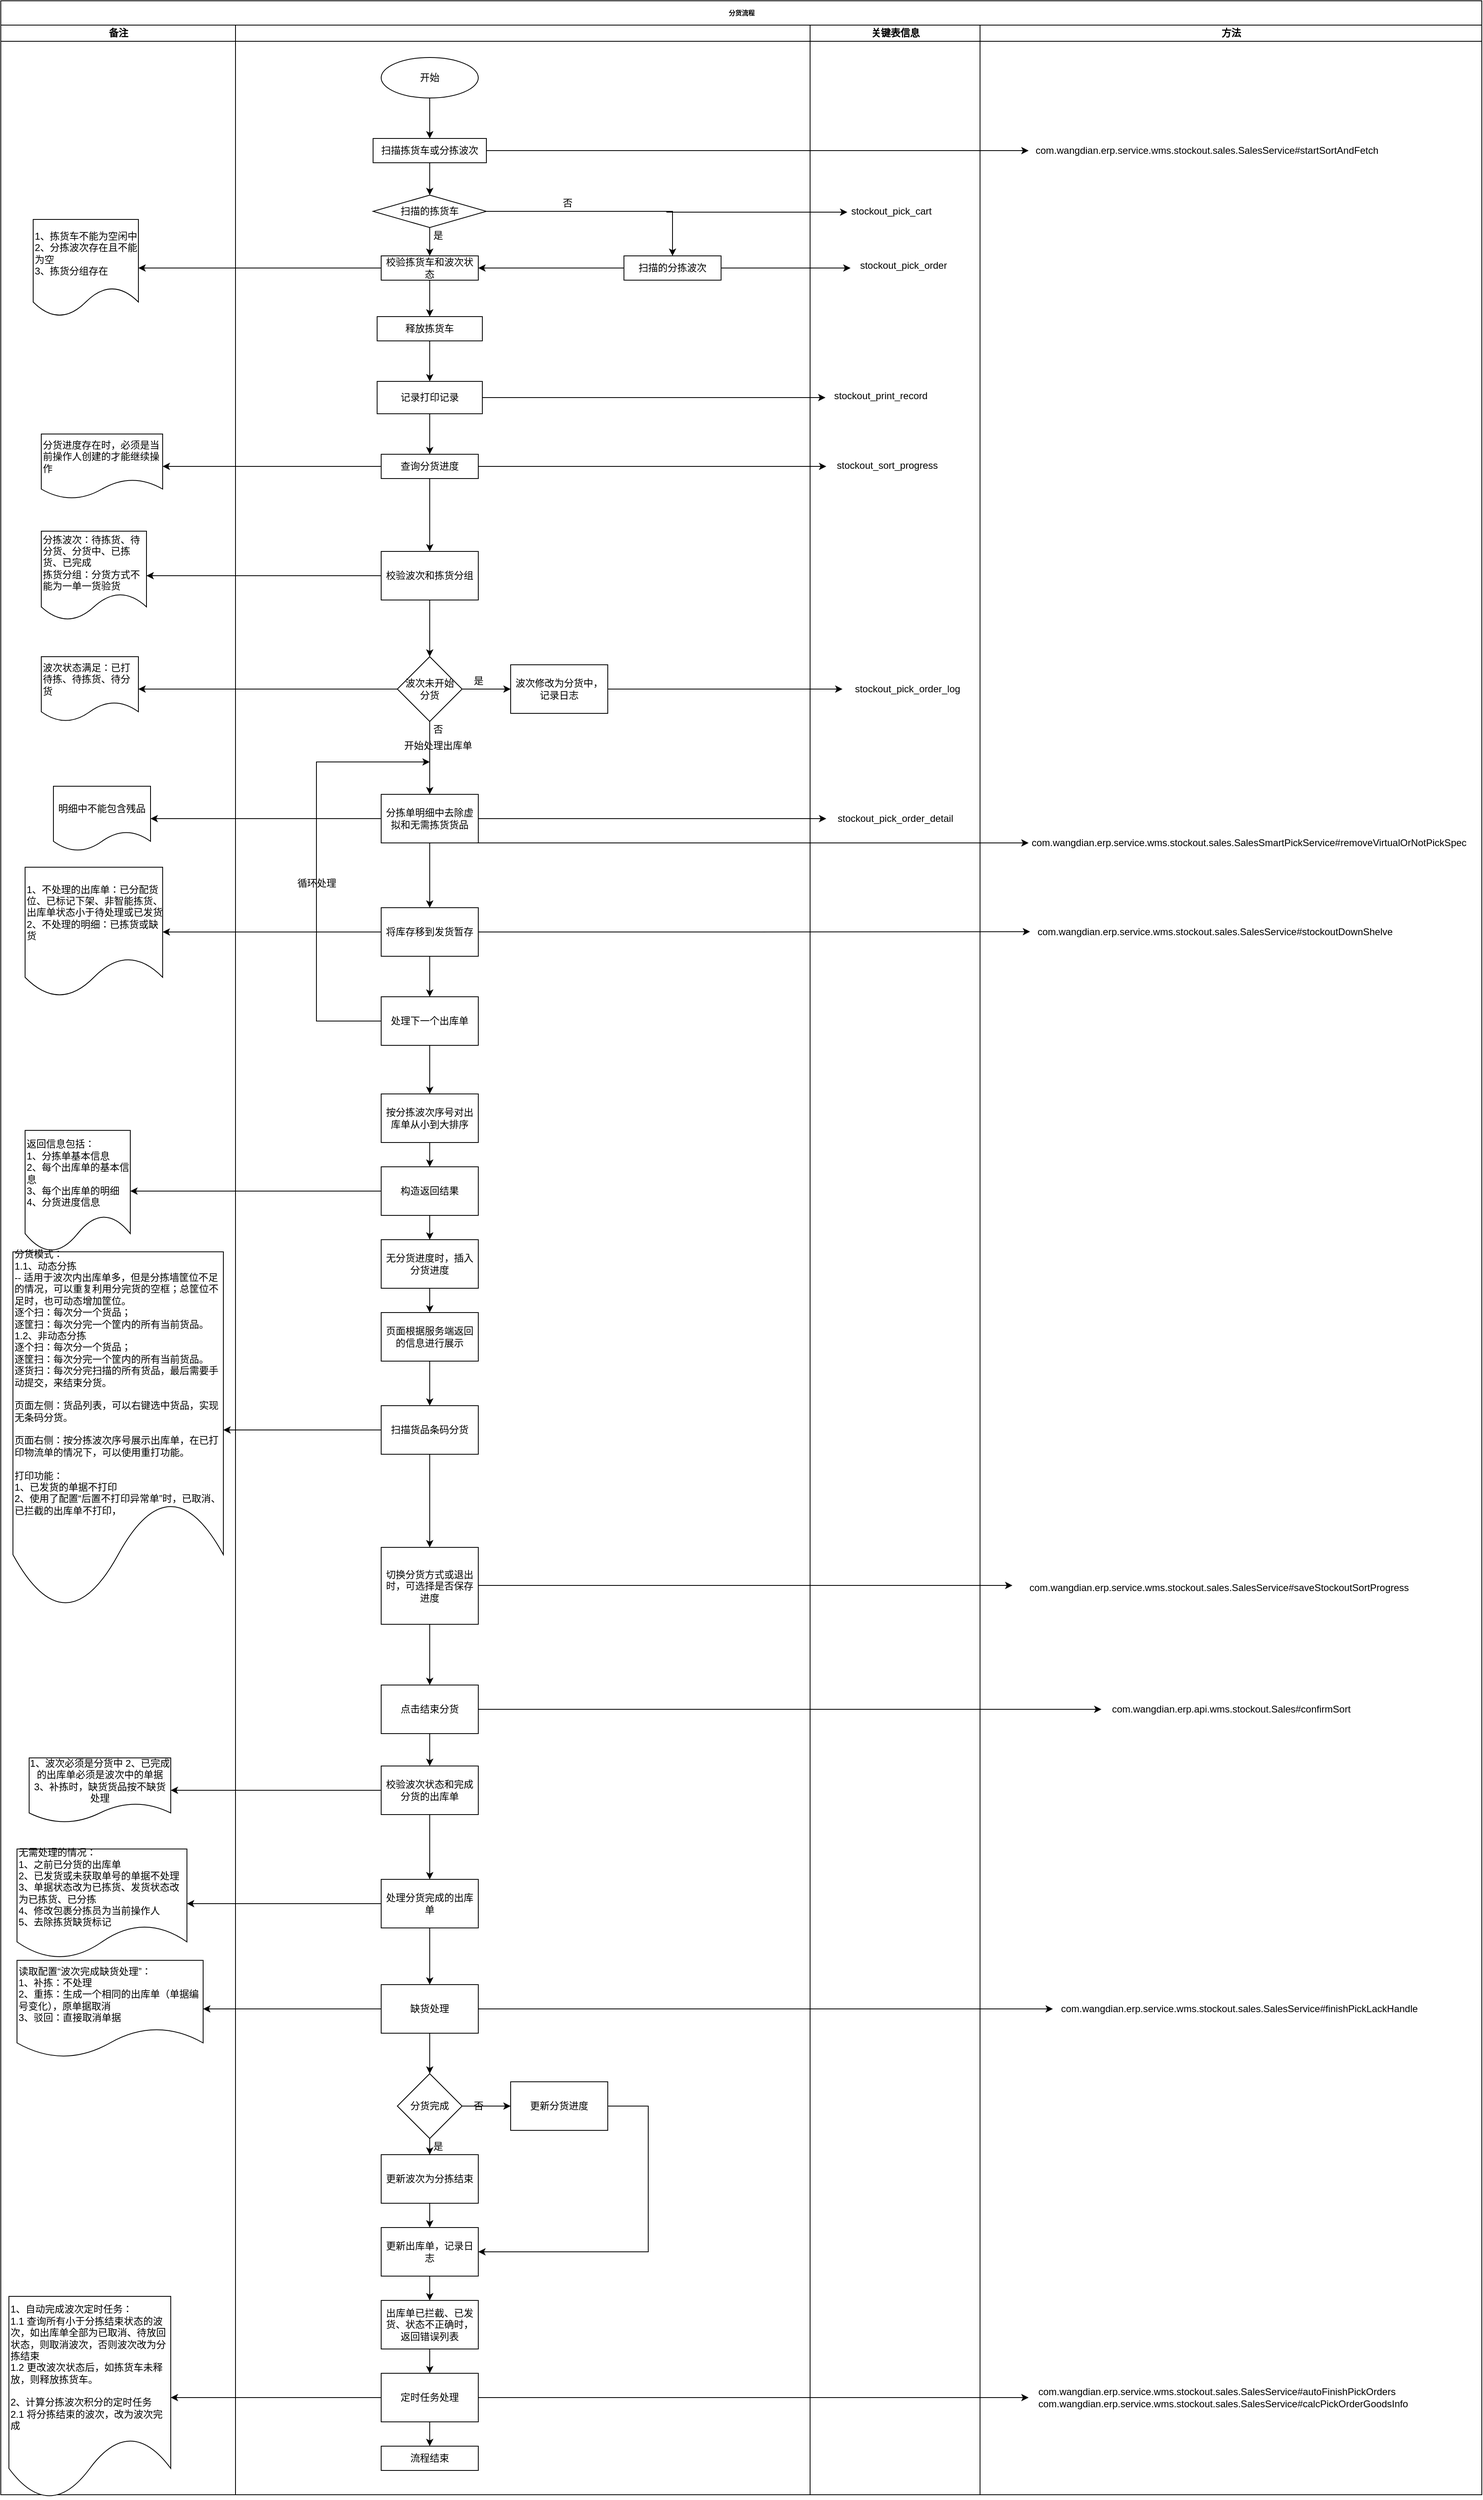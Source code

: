 <mxfile>
    <diagram name="Page-1" id="74e2e168-ea6b-b213-b513-2b3c1d86103e">
        <mxGraphModel dx="1963" dy="1129" grid="1" gridSize="10" guides="1" tooltips="1" connect="1" arrows="1" fold="1" page="1" pageScale="1" pageWidth="1100" pageHeight="850" background="#ffffff" math="0" shadow="0">
            <root>
                <mxCell id="0"/>
                <mxCell id="1" parent="0"/>
                <mxCell id="77e6c97f196da883-1" value="分货流程" style="swimlane;html=1;childLayout=stackLayout;startSize=30;rounded=0;shadow=0;labelBackgroundColor=none;strokeWidth=1;fontFamily=Verdana;fontSize=8;align=center;" parent="1" vertex="1">
                    <mxGeometry x="120" y="80" width="1830" height="3080" as="geometry"/>
                </mxCell>
                <mxCell id="77e6c97f196da883-2" value="备注" style="swimlane;html=1;startSize=20;" parent="77e6c97f196da883-1" vertex="1">
                    <mxGeometry y="30" width="290" height="3050" as="geometry"/>
                </mxCell>
                <mxCell id="emcKNaIv2Y-orn14ee9K-15" value="分货进度存在时，必须是当前操作人创建的才能继续操作" style="shape=document;whiteSpace=wrap;html=1;boundedLbl=1;align=left;" parent="77e6c97f196da883-2" vertex="1">
                    <mxGeometry x="50" y="505" width="150" height="80" as="geometry"/>
                </mxCell>
                <mxCell id="7" value="1、拣货车不能为空闲中&lt;br&gt;2、分拣波次存在且不能为空&lt;br&gt;3、拣货分组存在" style="shape=document;whiteSpace=wrap;html=1;boundedLbl=1;rounded=0;align=left;" parent="77e6c97f196da883-2" vertex="1">
                    <mxGeometry x="40" y="240" width="130" height="120" as="geometry"/>
                </mxCell>
                <mxCell id="22" value="分拣波次：待拣货、待分货、分货中、已拣货、已完成&lt;br&gt;拣货分组：分货方式不能为一单一货验货" style="shape=document;whiteSpace=wrap;html=1;boundedLbl=1;align=left;" parent="77e6c97f196da883-2" vertex="1">
                    <mxGeometry x="50" y="625" width="130" height="110" as="geometry"/>
                </mxCell>
                <mxCell id="27" value="波次状态满足：已打待拣、待拣货、待分货" style="shape=document;whiteSpace=wrap;html=1;boundedLbl=1;align=left;" parent="77e6c97f196da883-2" vertex="1">
                    <mxGeometry x="50" y="780" width="120" height="80" as="geometry"/>
                </mxCell>
                <mxCell id="46" value="明细中不能包含残品" style="shape=document;whiteSpace=wrap;html=1;boundedLbl=1;" parent="77e6c97f196da883-2" vertex="1">
                    <mxGeometry x="65" y="940" width="120" height="80" as="geometry"/>
                </mxCell>
                <mxCell id="54" value="1、不处理的出库单：已分配货位、已标记下架、非智能拣货、出库单状态小于待处理或已发货&lt;br&gt;2、不处理的明细：已拣货或缺货" style="shape=document;whiteSpace=wrap;html=1;boundedLbl=1;align=left;" parent="77e6c97f196da883-2" vertex="1">
                    <mxGeometry x="30" y="1040" width="170" height="160" as="geometry"/>
                </mxCell>
                <mxCell id="67" value="返回信息包括：&lt;br&gt;1、分拣单基本信息&lt;br&gt;2、每个出库单的基本信息&lt;br&gt;3、每个出库单的明细&lt;br&gt;4、分货进度信息" style="shape=document;whiteSpace=wrap;html=1;boundedLbl=1;align=left;" parent="77e6c97f196da883-2" vertex="1">
                    <mxGeometry x="30" y="1365" width="130" height="150" as="geometry"/>
                </mxCell>
                <mxCell id="78" value="&lt;br&gt;分货模式：&lt;br&gt;1.1、动态分拣&lt;br&gt;-- 适用于波次内出库单多，但是分拣墙筐位不足的情况，可以重复利用分完货的空框；总筐位不足时，也可动态增加筐位。&lt;br&gt;逐个扫：每次分一个货品；&lt;br&gt;逐筐扫：每次分完一个筐内的所有当前货品。&lt;br&gt;1.2、非动态分拣&lt;br&gt;逐个扫：每次分一个货品；&lt;br&gt;逐筐扫：每次分完一个筐内的所有当前货品。&lt;br&gt;逐货扫：每次分完扫描的所有货品，最后需要手动提交，来结束分货。&lt;br&gt;&lt;br&gt;页面左侧：货品列表，可以右键选中货品，实现无条码分货。&lt;br&gt;&lt;br&gt;页面右侧：按分拣波次序号展示出库单，在已打印物流单的情况下，可以使用重打功能。&lt;br&gt;&lt;br&gt;打印功能：&lt;br&gt;1、已发货的单据不打印&lt;br&gt;2、使用了配置“后置不打印异常单”时，已取消、已拦截的出库单不打印，" style="shape=document;whiteSpace=wrap;html=1;boundedLbl=1;align=left;" vertex="1" parent="77e6c97f196da883-2">
                    <mxGeometry x="15" y="1515" width="260" height="440" as="geometry"/>
                </mxCell>
                <mxCell id="88" value="1、波次必须是分货中 2、已完成的出库单必须是波次中的单据&lt;br&gt;3、补拣时，缺货货品按不缺货处理" style="shape=document;whiteSpace=wrap;html=1;boundedLbl=1;" vertex="1" parent="77e6c97f196da883-2">
                    <mxGeometry x="35" y="2140" width="175" height="80" as="geometry"/>
                </mxCell>
                <mxCell id="95" value="无需处理的情况：&lt;br&gt;1、之前已分货的出库单&lt;br&gt;2、已发货或未获取单号的单据不处理&lt;br&gt;3、单据状态改为已拣货、发货状态改为已拣货、已分拣&lt;br&gt;4、修改包裹分拣员为当前操作人&lt;br&gt;5、去除拣货缺货标记" style="shape=document;whiteSpace=wrap;html=1;boundedLbl=1;align=left;" vertex="1" parent="77e6c97f196da883-2">
                    <mxGeometry x="20" y="2252.5" width="210" height="135" as="geometry"/>
                </mxCell>
                <mxCell id="101" value="读取配置“波次完成缺货处理”：&lt;br&gt;1、补拣：不处理&lt;br&gt;2、重拣：生成一个相同的出库单（单据编号变化），原单据取消&lt;br&gt;3、驳回：直接取消单据" style="shape=document;whiteSpace=wrap;html=1;boundedLbl=1;align=left;" vertex="1" parent="77e6c97f196da883-2">
                    <mxGeometry x="20" y="2390" width="230" height="120" as="geometry"/>
                </mxCell>
                <mxCell id="125" value="1、自动完成波次定时任务：&lt;br&gt;1.1 查询所有小于分拣结束状态的波次，如出库单全部为已取消、待放回状态，则取消波次，否则波次改为分拣结束&lt;br&gt;1.2 更改波次状态后，如拣货车未释放，则释放拣货车。&lt;br&gt;&lt;br&gt;2、计算分拣波次积分的定时任务&lt;br&gt;2.1 将分拣结束的波次，改为波次完成" style="shape=document;whiteSpace=wrap;html=1;boundedLbl=1;align=left;" vertex="1" parent="77e6c97f196da883-2">
                    <mxGeometry x="10" y="2805" width="200" height="250" as="geometry"/>
                </mxCell>
                <mxCell id="89" value="" style="edgeStyle=orthogonalEdgeStyle;rounded=0;orthogonalLoop=1;jettySize=auto;html=1;" edge="1" parent="77e6c97f196da883-1" source="84" target="88">
                    <mxGeometry relative="1" as="geometry"/>
                </mxCell>
                <mxCell id="102" value="" style="edgeStyle=orthogonalEdgeStyle;rounded=0;orthogonalLoop=1;jettySize=auto;html=1;" edge="1" parent="77e6c97f196da883-1" source="97" target="101">
                    <mxGeometry relative="1" as="geometry"/>
                </mxCell>
                <mxCell id="126" value="" style="edgeStyle=orthogonalEdgeStyle;rounded=0;orthogonalLoop=1;jettySize=auto;html=1;" edge="1" parent="77e6c97f196da883-1" source="119" target="125">
                    <mxGeometry relative="1" as="geometry"/>
                </mxCell>
                <mxCell id="77e6c97f196da883-3" value="&lt;br&gt;&lt;br&gt;" style="swimlane;html=1;startSize=20;" parent="77e6c97f196da883-1" vertex="1">
                    <mxGeometry x="290" y="30" width="710" height="3050" as="geometry">
                        <mxRectangle x="210" y="30" width="40" height="1180" as="alternateBounds"/>
                    </mxGeometry>
                </mxCell>
                <mxCell id="ZV8IMZRNXIEyXZBaKNND-9" style="edgeStyle=orthogonalEdgeStyle;rounded=0;orthogonalLoop=1;jettySize=auto;html=1;exitX=0.5;exitY=1;exitDx=0;exitDy=0;entryX=0.5;entryY=0;entryDx=0;entryDy=0;" parent="77e6c97f196da883-3" source="ZV8IMZRNXIEyXZBaKNND-4" target="ZV8IMZRNXIEyXZBaKNND-5" edge="1">
                    <mxGeometry relative="1" as="geometry"/>
                </mxCell>
                <mxCell id="ZV8IMZRNXIEyXZBaKNND-4" value="开始" style="ellipse;whiteSpace=wrap;html=1;" parent="77e6c97f196da883-3" vertex="1">
                    <mxGeometry x="180" y="40" width="120" height="50" as="geometry"/>
                </mxCell>
                <mxCell id="emcKNaIv2Y-orn14ee9K-20" style="edgeStyle=orthogonalEdgeStyle;rounded=0;orthogonalLoop=1;jettySize=auto;html=1;exitX=0.5;exitY=1;exitDx=0;exitDy=0;entryX=0.5;entryY=0;entryDx=0;entryDy=0;" parent="77e6c97f196da883-3" source="ZV8IMZRNXIEyXZBaKNND-5" target="emcKNaIv2Y-orn14ee9K-17" edge="1">
                    <mxGeometry relative="1" as="geometry"/>
                </mxCell>
                <mxCell id="ZV8IMZRNXIEyXZBaKNND-5" value="扫描拣货车或分拣波次" style="rounded=0;whiteSpace=wrap;html=1;" parent="77e6c97f196da883-3" vertex="1">
                    <mxGeometry x="170" y="140" width="140" height="30" as="geometry"/>
                </mxCell>
                <mxCell id="emcKNaIv2Y-orn14ee9K-3" style="edgeStyle=orthogonalEdgeStyle;rounded=0;orthogonalLoop=1;jettySize=auto;html=1;exitX=0.5;exitY=1;exitDx=0;exitDy=0;" parent="77e6c97f196da883-3" edge="1">
                    <mxGeometry relative="1" as="geometry">
                        <mxPoint x="240" y="480" as="sourcePoint"/>
                        <mxPoint x="240" y="480" as="targetPoint"/>
                    </mxGeometry>
                </mxCell>
                <mxCell id="emcKNaIv2Y-orn14ee9K-8" value="" style="endArrow=classic;html=1;entryX=0.5;entryY=0;entryDx=0;entryDy=0;exitX=0.5;exitY=1;exitDx=0;exitDy=0;" parent="77e6c97f196da883-3" edge="1">
                    <mxGeometry relative="1" as="geometry">
                        <mxPoint x="240" y="480" as="sourcePoint"/>
                        <mxPoint x="240" y="530" as="targetPoint"/>
                    </mxGeometry>
                </mxCell>
                <mxCell id="emcKNaIv2Y-orn14ee9K-78" style="edgeStyle=orthogonalEdgeStyle;rounded=0;orthogonalLoop=1;jettySize=auto;html=1;exitX=0.5;exitY=1;exitDx=0;exitDy=0;entryX=0.5;entryY=0;entryDx=0;entryDy=0;" parent="77e6c97f196da883-3" source="emcKNaIv2Y-orn14ee9K-17" target="emcKNaIv2Y-orn14ee9K-23" edge="1">
                    <mxGeometry relative="1" as="geometry"/>
                </mxCell>
                <mxCell id="emcKNaIv2Y-orn14ee9K-80" style="edgeStyle=orthogonalEdgeStyle;rounded=0;orthogonalLoop=1;jettySize=auto;html=1;exitX=1;exitY=0.5;exitDx=0;exitDy=0;" parent="77e6c97f196da883-3" source="emcKNaIv2Y-orn14ee9K-17" target="emcKNaIv2Y-orn14ee9K-75" edge="1">
                    <mxGeometry relative="1" as="geometry">
                        <Array as="points">
                            <mxPoint x="540" y="230"/>
                        </Array>
                    </mxGeometry>
                </mxCell>
                <mxCell id="emcKNaIv2Y-orn14ee9K-17" value="扫描的拣货车" style="rhombus;whiteSpace=wrap;html=1;" parent="77e6c97f196da883-3" vertex="1">
                    <mxGeometry x="170" y="210" width="140" height="40" as="geometry"/>
                </mxCell>
                <mxCell id="emcKNaIv2Y-orn14ee9K-79" style="edgeStyle=orthogonalEdgeStyle;rounded=0;orthogonalLoop=1;jettySize=auto;html=1;exitX=0.5;exitY=1;exitDx=0;exitDy=0;entryX=0.5;entryY=0;entryDx=0;entryDy=0;" parent="77e6c97f196da883-3" source="emcKNaIv2Y-orn14ee9K-23" target="emcKNaIv2Y-orn14ee9K-58" edge="1">
                    <mxGeometry relative="1" as="geometry"/>
                </mxCell>
                <mxCell id="emcKNaIv2Y-orn14ee9K-23" value="校验拣货车和波次状态" style="rounded=0;whiteSpace=wrap;html=1;" parent="77e6c97f196da883-3" vertex="1">
                    <mxGeometry x="180" y="285" width="120" height="30" as="geometry"/>
                </mxCell>
                <mxCell id="emcKNaIv2Y-orn14ee9K-58" value="释放拣货车" style="rounded=0;whiteSpace=wrap;html=1;" parent="77e6c97f196da883-3" vertex="1">
                    <mxGeometry x="175" y="360" width="130" height="30" as="geometry"/>
                </mxCell>
                <mxCell id="emcKNaIv2Y-orn14ee9K-81" style="edgeStyle=orthogonalEdgeStyle;rounded=0;orthogonalLoop=1;jettySize=auto;html=1;exitX=0.5;exitY=1;exitDx=0;exitDy=0;entryX=1;entryY=0.5;entryDx=0;entryDy=0;" parent="77e6c97f196da883-3" source="emcKNaIv2Y-orn14ee9K-75" target="emcKNaIv2Y-orn14ee9K-23" edge="1">
                    <mxGeometry relative="1" as="geometry">
                        <Array as="points">
                            <mxPoint x="540" y="300"/>
                        </Array>
                    </mxGeometry>
                </mxCell>
                <mxCell id="emcKNaIv2Y-orn14ee9K-75" value="扫描的分拣波次" style="rounded=0;whiteSpace=wrap;html=1;" parent="77e6c97f196da883-3" vertex="1">
                    <mxGeometry x="480" y="285" width="120" height="30" as="geometry"/>
                </mxCell>
                <mxCell id="emcKNaIv2Y-orn14ee9K-90" style="edgeStyle=orthogonalEdgeStyle;rounded=0;orthogonalLoop=1;jettySize=auto;html=1;exitX=0.5;exitY=1;exitDx=0;exitDy=0;entryX=0.5;entryY=0;entryDx=0;entryDy=0;" parent="77e6c97f196da883-3" source="20" edge="1">
                    <mxGeometry relative="1" as="geometry">
                        <mxPoint x="240" y="660" as="sourcePoint"/>
                        <mxPoint x="240" y="700" as="targetPoint"/>
                    </mxGeometry>
                </mxCell>
                <mxCell id="emcKNaIv2Y-orn14ee9K-292" style="edgeStyle=orthogonalEdgeStyle;rounded=0;orthogonalLoop=1;jettySize=auto;html=1;exitX=0.5;exitY=1;exitDx=0;exitDy=0;entryX=0.5;entryY=0;entryDx=0;entryDy=0;" parent="77e6c97f196da883-3" source="20" edge="1">
                    <mxGeometry relative="1" as="geometry">
                        <mxPoint x="240" y="730" as="sourcePoint"/>
                        <mxPoint x="240" y="780" as="targetPoint"/>
                        <Array as="points"/>
                    </mxGeometry>
                </mxCell>
                <mxCell id="emcKNaIv2Y-orn14ee9K-117" style="edgeStyle=orthogonalEdgeStyle;rounded=0;orthogonalLoop=1;jettySize=auto;html=1;exitX=0.5;exitY=1;exitDx=0;exitDy=0;entryX=0.5;entryY=0;entryDx=0;entryDy=0;" parent="77e6c97f196da883-3" edge="1" target="62" source="57">
                    <mxGeometry relative="1" as="geometry">
                        <mxPoint x="240" y="1270" as="targetPoint"/>
                        <mxPoint x="240" y="1220" as="sourcePoint"/>
                    </mxGeometry>
                </mxCell>
                <mxCell id="emcKNaIv2Y-orn14ee9K-244" style="edgeStyle=orthogonalEdgeStyle;rounded=0;orthogonalLoop=1;jettySize=auto;html=1;exitX=0.5;exitY=1;exitDx=0;exitDy=0;" parent="77e6c97f196da883-3" edge="1">
                    <mxGeometry relative="1" as="geometry">
                        <mxPoint x="240" y="1770" as="targetPoint"/>
                        <mxPoint x="240" y="1770" as="sourcePoint"/>
                    </mxGeometry>
                </mxCell>
                <mxCell id="emcKNaIv2Y-orn14ee9K-229" style="edgeStyle=orthogonalEdgeStyle;rounded=0;orthogonalLoop=1;jettySize=auto;html=1;exitX=0.5;exitY=1;exitDx=0;exitDy=0;" parent="77e6c97f196da883-3" edge="1">
                    <mxGeometry relative="1" as="geometry">
                        <mxPoint x="240" y="2158" as="sourcePoint"/>
                        <mxPoint x="240" y="2158" as="targetPoint"/>
                    </mxGeometry>
                </mxCell>
                <mxCell id="emcKNaIv2Y-orn14ee9K-82" style="edgeStyle=orthogonalEdgeStyle;rounded=0;orthogonalLoop=1;jettySize=auto;html=1;exitX=0.5;exitY=1;exitDx=0;exitDy=0;" parent="77e6c97f196da883-3" source="emcKNaIv2Y-orn14ee9K-58" edge="1">
                    <mxGeometry relative="1" as="geometry">
                        <mxPoint x="240" y="440" as="targetPoint"/>
                        <Array as="points"/>
                    </mxGeometry>
                </mxCell>
                <mxCell id="3" value="记录打印记录" style="rounded=0;whiteSpace=wrap;html=1;" parent="77e6c97f196da883-3" vertex="1">
                    <mxGeometry x="175" y="440" width="130" height="40" as="geometry"/>
                </mxCell>
                <mxCell id="17" value="查询分货进度" style="whiteSpace=wrap;html=1;" parent="77e6c97f196da883-3" vertex="1">
                    <mxGeometry x="180" y="530" width="120" height="30" as="geometry"/>
                </mxCell>
                <mxCell id="20" value="校验波次和拣货分组" style="whiteSpace=wrap;html=1;" parent="77e6c97f196da883-3" vertex="1">
                    <mxGeometry x="180" y="650" width="120" height="60" as="geometry"/>
                </mxCell>
                <mxCell id="21" value="" style="edgeStyle=orthogonalEdgeStyle;rounded=0;orthogonalLoop=1;jettySize=auto;html=1;" parent="77e6c97f196da883-3" source="17" target="20" edge="1">
                    <mxGeometry relative="1" as="geometry"/>
                </mxCell>
                <mxCell id="26" value="波次未开始&lt;br&gt;分货" style="rhombus;whiteSpace=wrap;html=1;direction=south;" parent="77e6c97f196da883-3" vertex="1">
                    <mxGeometry x="200" y="780" width="80" height="80" as="geometry"/>
                </mxCell>
                <mxCell id="60" value="开始处理出库单" style="text;html=1;align=center;verticalAlign=middle;resizable=0;points=[];autosize=1;" parent="77e6c97f196da883-3" vertex="1">
                    <mxGeometry x="200" y="880" width="100" height="20" as="geometry"/>
                </mxCell>
                <mxCell id="61" value="循环处理" style="text;html=1;align=center;verticalAlign=middle;resizable=0;points=[];autosize=1;" parent="77e6c97f196da883-3" vertex="1">
                    <mxGeometry x="70" y="1050" width="60" height="20" as="geometry"/>
                </mxCell>
                <mxCell id="64" value="构造返回结果" style="whiteSpace=wrap;html=1;" parent="77e6c97f196da883-3" vertex="1">
                    <mxGeometry x="180" y="1410" width="120" height="60" as="geometry"/>
                </mxCell>
                <mxCell id="62" value="按分拣波次序号对出库单从小到大排序" style="whiteSpace=wrap;html=1;" parent="77e6c97f196da883-3" vertex="1">
                    <mxGeometry x="180" y="1320" width="120" height="60" as="geometry"/>
                </mxCell>
                <mxCell id="65" value="" style="edgeStyle=orthogonalEdgeStyle;rounded=0;orthogonalLoop=1;jettySize=auto;html=1;" parent="77e6c97f196da883-3" source="62" target="64" edge="1">
                    <mxGeometry relative="1" as="geometry"/>
                </mxCell>
                <mxCell id="57" value="处理下一个出库单" style="whiteSpace=wrap;html=1;" parent="77e6c97f196da883-3" vertex="1">
                    <mxGeometry x="180" y="1200" width="120" height="60" as="geometry"/>
                </mxCell>
                <mxCell id="72" value="无分货进度时，插入分货进度" style="whiteSpace=wrap;html=1;" vertex="1" parent="77e6c97f196da883-3">
                    <mxGeometry x="180" y="1500" width="120" height="60" as="geometry"/>
                </mxCell>
                <mxCell id="73" value="" style="edgeStyle=orthogonalEdgeStyle;rounded=0;orthogonalLoop=1;jettySize=auto;html=1;" edge="1" parent="77e6c97f196da883-3" source="64" target="72">
                    <mxGeometry relative="1" as="geometry"/>
                </mxCell>
                <mxCell id="74" value="页面根据服务端返回的信息进行展示" style="whiteSpace=wrap;html=1;" vertex="1" parent="77e6c97f196da883-3">
                    <mxGeometry x="180" y="1590" width="120" height="60" as="geometry"/>
                </mxCell>
                <mxCell id="75" value="" style="edgeStyle=orthogonalEdgeStyle;rounded=0;orthogonalLoop=1;jettySize=auto;html=1;" edge="1" parent="77e6c97f196da883-3" source="72" target="74">
                    <mxGeometry relative="1" as="geometry"/>
                </mxCell>
                <mxCell id="80" value="点击结束分货" style="whiteSpace=wrap;html=1;" vertex="1" parent="77e6c97f196da883-3">
                    <mxGeometry x="180" y="2050" width="120" height="60" as="geometry"/>
                </mxCell>
                <mxCell id="84" value="校验波次状态和完成分货的出库单" style="whiteSpace=wrap;html=1;" vertex="1" parent="77e6c97f196da883-3">
                    <mxGeometry x="180" y="2150" width="120" height="60" as="geometry"/>
                </mxCell>
                <mxCell id="85" value="" style="edgeStyle=orthogonalEdgeStyle;rounded=0;orthogonalLoop=1;jettySize=auto;html=1;" edge="1" parent="77e6c97f196da883-3" source="80" target="84">
                    <mxGeometry relative="1" as="geometry"/>
                </mxCell>
                <mxCell id="76" value="扫描货品条码分货" style="whiteSpace=wrap;html=1;" vertex="1" parent="77e6c97f196da883-3">
                    <mxGeometry x="180" y="1705" width="120" height="60" as="geometry"/>
                </mxCell>
                <mxCell id="77" value="" style="edgeStyle=orthogonalEdgeStyle;rounded=0;orthogonalLoop=1;jettySize=auto;html=1;" edge="1" parent="77e6c97f196da883-3" source="74" target="76">
                    <mxGeometry relative="1" as="geometry"/>
                </mxCell>
                <mxCell id="97" value="缺货处理" style="whiteSpace=wrap;html=1;" vertex="1" parent="77e6c97f196da883-3">
                    <mxGeometry x="180" y="2420" width="120" height="60" as="geometry"/>
                </mxCell>
                <mxCell id="112" value="更新波次为分拣结束" style="whiteSpace=wrap;html=1;" vertex="1" parent="77e6c97f196da883-3">
                    <mxGeometry x="180" y="2630" width="120" height="60" as="geometry"/>
                </mxCell>
                <mxCell id="107" value="分货完成" style="rhombus;whiteSpace=wrap;html=1;" vertex="1" parent="77e6c97f196da883-3">
                    <mxGeometry x="200" y="2530" width="80" height="80" as="geometry"/>
                </mxCell>
                <mxCell id="108" value="" style="edgeStyle=orthogonalEdgeStyle;rounded=0;orthogonalLoop=1;jettySize=auto;html=1;" edge="1" parent="77e6c97f196da883-3" source="97" target="107">
                    <mxGeometry relative="1" as="geometry"/>
                </mxCell>
                <mxCell id="113" value="" style="edgeStyle=orthogonalEdgeStyle;rounded=0;orthogonalLoop=1;jettySize=auto;html=1;" edge="1" parent="77e6c97f196da883-3" source="107" target="112">
                    <mxGeometry relative="1" as="geometry"/>
                </mxCell>
                <mxCell id="116" style="edgeStyle=orthogonalEdgeStyle;rounded=0;orthogonalLoop=1;jettySize=auto;html=1;entryX=1;entryY=0.5;entryDx=0;entryDy=0;" edge="1" parent="77e6c97f196da883-3" source="109" target="114">
                    <mxGeometry relative="1" as="geometry">
                        <Array as="points">
                            <mxPoint x="510" y="2570"/>
                            <mxPoint x="510" y="2750"/>
                        </Array>
                    </mxGeometry>
                </mxCell>
                <mxCell id="109" value="更新分货进度" style="whiteSpace=wrap;html=1;" vertex="1" parent="77e6c97f196da883-3">
                    <mxGeometry x="340" y="2540" width="120" height="60" as="geometry"/>
                </mxCell>
                <mxCell id="110" value="" style="edgeStyle=orthogonalEdgeStyle;rounded=0;orthogonalLoop=1;jettySize=auto;html=1;" edge="1" parent="77e6c97f196da883-3" source="107" target="109">
                    <mxGeometry relative="1" as="geometry"/>
                </mxCell>
                <mxCell id="114" value="更新出库单，记录日志" style="whiteSpace=wrap;html=1;" vertex="1" parent="77e6c97f196da883-3">
                    <mxGeometry x="180" y="2720" width="120" height="60" as="geometry"/>
                </mxCell>
                <mxCell id="115" value="" style="edgeStyle=orthogonalEdgeStyle;rounded=0;orthogonalLoop=1;jettySize=auto;html=1;" edge="1" parent="77e6c97f196da883-3" source="112" target="114">
                    <mxGeometry relative="1" as="geometry"/>
                </mxCell>
                <mxCell id="117" value="出库单已拦截、已发货、状态不正确时，返回错误列表" style="whiteSpace=wrap;html=1;" vertex="1" parent="77e6c97f196da883-3">
                    <mxGeometry x="180" y="2810" width="120" height="60" as="geometry"/>
                </mxCell>
                <mxCell id="118" value="" style="edgeStyle=orthogonalEdgeStyle;rounded=0;orthogonalLoop=1;jettySize=auto;html=1;" edge="1" parent="77e6c97f196da883-3" source="114" target="117">
                    <mxGeometry relative="1" as="geometry"/>
                </mxCell>
                <mxCell id="119" value="定时任务处理" style="whiteSpace=wrap;html=1;" vertex="1" parent="77e6c97f196da883-3">
                    <mxGeometry x="180" y="2900" width="120" height="60" as="geometry"/>
                </mxCell>
                <mxCell id="120" value="" style="edgeStyle=orthogonalEdgeStyle;rounded=0;orthogonalLoop=1;jettySize=auto;html=1;" edge="1" parent="77e6c97f196da883-3" source="117" target="119">
                    <mxGeometry relative="1" as="geometry"/>
                </mxCell>
                <mxCell id="121" value="流程结束" style="whiteSpace=wrap;html=1;" vertex="1" parent="77e6c97f196da883-3">
                    <mxGeometry x="180" y="2990" width="120" height="30" as="geometry"/>
                </mxCell>
                <mxCell id="122" value="" style="edgeStyle=orthogonalEdgeStyle;rounded=0;orthogonalLoop=1;jettySize=auto;html=1;" edge="1" parent="77e6c97f196da883-3" source="119" target="121">
                    <mxGeometry relative="1" as="geometry"/>
                </mxCell>
                <mxCell id="129" value="否" style="text;html=1;align=center;verticalAlign=middle;resizable=0;points=[];autosize=1;" vertex="1" parent="77e6c97f196da883-3">
                    <mxGeometry x="235" y="860" width="30" height="20" as="geometry"/>
                </mxCell>
                <mxCell id="137" value="切换分货方式或退出时，可选择是否保存进度" style="whiteSpace=wrap;html=1;" vertex="1" parent="77e6c97f196da883-3">
                    <mxGeometry x="180" y="1880" width="120" height="95" as="geometry"/>
                </mxCell>
                <mxCell id="138" value="" style="edgeStyle=orthogonalEdgeStyle;rounded=0;orthogonalLoop=1;jettySize=auto;html=1;" edge="1" parent="77e6c97f196da883-3" source="76" target="137">
                    <mxGeometry relative="1" as="geometry"/>
                </mxCell>
                <mxCell id="139" style="edgeStyle=orthogonalEdgeStyle;rounded=0;orthogonalLoop=1;jettySize=auto;html=1;entryX=0.5;entryY=0;entryDx=0;entryDy=0;" edge="1" parent="77e6c97f196da883-3" source="137" target="80">
                    <mxGeometry relative="1" as="geometry"/>
                </mxCell>
                <mxCell id="77e6c97f196da883-4" value="关键表信息" style="swimlane;html=1;startSize=20;" parent="77e6c97f196da883-1" vertex="1">
                    <mxGeometry x="1000" y="30" width="210" height="3050" as="geometry"/>
                </mxCell>
                <mxCell id="14" value="stockout_print_record" style="text;html=1;align=center;verticalAlign=middle;resizable=0;points=[];autosize=1;" parent="77e6c97f196da883-4" vertex="1">
                    <mxGeometry x="22" y="448" width="130" height="20" as="geometry"/>
                </mxCell>
                <mxCell id="19" value="stockout_sort_progress" style="text;html=1;align=center;verticalAlign=middle;resizable=0;points=[];autosize=1;" parent="77e6c97f196da883-4" vertex="1">
                    <mxGeometry x="25" y="534" width="140" height="20" as="geometry"/>
                </mxCell>
                <mxCell id="12" value="stockout_pick_cart" style="text;html=1;align=center;verticalAlign=middle;resizable=0;points=[];autosize=1;" parent="77e6c97f196da883-4" vertex="1">
                    <mxGeometry x="45" y="220" width="110" height="20" as="geometry"/>
                </mxCell>
                <mxCell id="10" value="stockout_pick_order" style="text;html=1;align=center;verticalAlign=middle;resizable=0;points=[];autosize=1;" parent="77e6c97f196da883-4" vertex="1">
                    <mxGeometry x="55" y="287" width="120" height="20" as="geometry"/>
                </mxCell>
                <mxCell id="38" value="stockout_pick_order_log" style="text;html=1;align=center;verticalAlign=middle;resizable=0;points=[];autosize=1;" parent="77e6c97f196da883-4" vertex="1">
                    <mxGeometry x="45" y="810" width="150" height="20" as="geometry"/>
                </mxCell>
                <mxCell id="43" value="stockout_pick_order_detail" style="text;html=1;align=center;verticalAlign=middle;resizable=0;points=[];autosize=1;" parent="77e6c97f196da883-4" vertex="1">
                    <mxGeometry x="25" y="970" width="160" height="20" as="geometry"/>
                </mxCell>
                <mxCell id="77e6c97f196da883-6" value="方法" style="swimlane;html=1;startSize=20;" parent="77e6c97f196da883-1" vertex="1">
                    <mxGeometry x="1210" y="30" width="620" height="3050" as="geometry"/>
                </mxCell>
                <mxCell id="51" value="com.wangdian.erp.service.wms.stockout.sales.SalesService#stockoutDownShelve" style="text;html=1;align=center;verticalAlign=middle;resizable=0;points=[];autosize=1;" parent="77e6c97f196da883-6" vertex="1">
                    <mxGeometry x="65" y="1110" width="450" height="20" as="geometry"/>
                </mxCell>
                <mxCell id="83" value="com.wangdian.erp.api.wms.stockout.Sales#confirmSort" style="text;html=1;align=center;verticalAlign=middle;resizable=0;points=[];autosize=1;" vertex="1" parent="77e6c97f196da883-6">
                    <mxGeometry x="155" y="2070" width="310" height="20" as="geometry"/>
                </mxCell>
                <mxCell id="100" value="com.wangdian.erp.service.wms.stockout.sales.SalesService#finishPickLackHandle" style="text;html=1;align=center;verticalAlign=middle;resizable=0;points=[];autosize=1;" vertex="1" parent="77e6c97f196da883-6">
                    <mxGeometry x="90" y="2440" width="460" height="20" as="geometry"/>
                </mxCell>
                <mxCell id="124" value="&lt;div style=&quot;text-align: left&quot;&gt;&lt;span&gt;com.wangdian.erp.service.wms.stockout.sales.SalesService#autoFinishPickOrders&lt;/span&gt;&lt;/div&gt;&lt;div style=&quot;text-align: left&quot;&gt;&lt;span&gt;com.wangdian.erp.service.wms.stockout.sales.SalesService#calcPickOrderGoodsInfo&lt;/span&gt;&lt;/div&gt;" style="text;html=1;align=center;verticalAlign=middle;resizable=0;points=[];autosize=1;" vertex="1" parent="77e6c97f196da883-6">
                    <mxGeometry x="65" y="2915" width="470" height="30" as="geometry"/>
                </mxCell>
                <mxCell id="133" value="com.wangdian.erp.service.wms.stockout.sales.SalesService#startSortAndFetch" style="text;html=1;align=center;verticalAlign=middle;resizable=0;points=[];autosize=1;" vertex="1" parent="77e6c97f196da883-6">
                    <mxGeometry x="60" y="145" width="440" height="20" as="geometry"/>
                </mxCell>
                <mxCell id="142" value="com.wangdian.erp.service.wms.stockout.sales.SalesService#saveStockoutSortProgress" style="text;html=1;align=center;verticalAlign=middle;resizable=0;points=[];autosize=1;" vertex="1" parent="77e6c97f196da883-6">
                    <mxGeometry x="55" y="1920" width="480" height="20" as="geometry"/>
                </mxCell>
                <mxCell id="8" value="" style="edgeStyle=orthogonalEdgeStyle;rounded=0;orthogonalLoop=1;jettySize=auto;html=1;" parent="77e6c97f196da883-1" source="emcKNaIv2Y-orn14ee9K-23" target="7" edge="1">
                    <mxGeometry relative="1" as="geometry"/>
                </mxCell>
                <mxCell id="23" value="" style="edgeStyle=orthogonalEdgeStyle;rounded=0;orthogonalLoop=1;jettySize=auto;html=1;" parent="77e6c97f196da883-1" source="20" target="22" edge="1">
                    <mxGeometry relative="1" as="geometry"/>
                </mxCell>
                <mxCell id="28" value="" style="edgeStyle=orthogonalEdgeStyle;rounded=0;orthogonalLoop=1;jettySize=auto;html=1;" parent="77e6c97f196da883-1" source="26" target="27" edge="1">
                    <mxGeometry relative="1" as="geometry"/>
                </mxCell>
                <mxCell id="33" style="edgeStyle=orthogonalEdgeStyle;rounded=0;orthogonalLoop=1;jettySize=auto;html=1;entryX=1;entryY=0.5;entryDx=0;entryDy=0;" parent="77e6c97f196da883-1" source="17" target="emcKNaIv2Y-orn14ee9K-15" edge="1">
                    <mxGeometry relative="1" as="geometry"/>
                </mxCell>
                <mxCell id="13" style="edgeStyle=orthogonalEdgeStyle;rounded=0;orthogonalLoop=1;jettySize=auto;html=1;" parent="77e6c97f196da883-1" source="3" edge="1">
                    <mxGeometry relative="1" as="geometry">
                        <mxPoint x="1019" y="490" as="targetPoint"/>
                    </mxGeometry>
                </mxCell>
                <mxCell id="11" style="edgeStyle=orthogonalEdgeStyle;rounded=0;orthogonalLoop=1;jettySize=auto;html=1;exitX=1;exitY=0.5;exitDx=0;exitDy=0;entryX=0.009;entryY=0.55;entryDx=0;entryDy=0;entryPerimeter=0;" parent="77e6c97f196da883-1" source="emcKNaIv2Y-orn14ee9K-17" target="12" edge="1">
                    <mxGeometry relative="1" as="geometry">
                        <mxPoint x="1030" y="290" as="targetPoint"/>
                        <Array as="points">
                            <mxPoint x="823" y="260"/>
                            <mxPoint x="823" y="261"/>
                        </Array>
                    </mxGeometry>
                </mxCell>
                <mxCell id="68" value="" style="edgeStyle=orthogonalEdgeStyle;rounded=0;orthogonalLoop=1;jettySize=auto;html=1;" parent="77e6c97f196da883-1" source="64" target="67" edge="1">
                    <mxGeometry relative="1" as="geometry"/>
                </mxCell>
                <mxCell id="79" value="" style="edgeStyle=orthogonalEdgeStyle;rounded=0;orthogonalLoop=1;jettySize=auto;html=1;" edge="1" parent="77e6c97f196da883-1" source="76" target="78">
                    <mxGeometry relative="1" as="geometry"/>
                </mxCell>
                <mxCell id="18" style="edgeStyle=orthogonalEdgeStyle;rounded=0;orthogonalLoop=1;jettySize=auto;html=1;exitX=1;exitY=0.5;exitDx=0;exitDy=0;" parent="1" source="17" edge="1">
                    <mxGeometry relative="1" as="geometry">
                        <mxPoint x="1140" y="655" as="targetPoint"/>
                    </mxGeometry>
                </mxCell>
                <mxCell id="37" style="edgeStyle=orthogonalEdgeStyle;rounded=0;orthogonalLoop=1;jettySize=auto;html=1;" parent="1" source="29" edge="1">
                    <mxGeometry relative="1" as="geometry">
                        <mxPoint x="1160" y="930" as="targetPoint"/>
                    </mxGeometry>
                </mxCell>
                <mxCell id="29" value="波次修改为分货中，记录日志" style="whiteSpace=wrap;html=1;" parent="1" vertex="1">
                    <mxGeometry x="750" y="900" width="120" height="60" as="geometry"/>
                </mxCell>
                <mxCell id="30" value="" style="edgeStyle=orthogonalEdgeStyle;rounded=0;orthogonalLoop=1;jettySize=auto;html=1;" parent="1" source="26" target="29" edge="1">
                    <mxGeometry relative="1" as="geometry"/>
                </mxCell>
                <mxCell id="36" style="edgeStyle=orthogonalEdgeStyle;rounded=0;orthogonalLoop=1;jettySize=auto;html=1;" parent="1" source="emcKNaIv2Y-orn14ee9K-75" edge="1">
                    <mxGeometry relative="1" as="geometry">
                        <mxPoint x="1170" y="410" as="targetPoint"/>
                    </mxGeometry>
                </mxCell>
                <mxCell id="41" style="edgeStyle=orthogonalEdgeStyle;rounded=0;orthogonalLoop=1;jettySize=auto;html=1;" parent="1" source="39" edge="1">
                    <mxGeometry relative="1" as="geometry">
                        <mxPoint x="1140" y="1090" as="targetPoint"/>
                    </mxGeometry>
                </mxCell>
                <mxCell id="44" style="edgeStyle=orthogonalEdgeStyle;rounded=0;orthogonalLoop=1;jettySize=auto;html=1;exitX=1;exitY=1;exitDx=0;exitDy=0;" parent="1" source="39" edge="1">
                    <mxGeometry relative="1" as="geometry">
                        <mxPoint x="1390" y="1120" as="targetPoint"/>
                        <Array as="points">
                            <mxPoint x="1370" y="1120"/>
                        </Array>
                    </mxGeometry>
                </mxCell>
                <mxCell id="47" value="" style="edgeStyle=orthogonalEdgeStyle;rounded=0;orthogonalLoop=1;jettySize=auto;html=1;" parent="1" source="39" target="46" edge="1">
                    <mxGeometry relative="1" as="geometry"/>
                </mxCell>
                <mxCell id="49" value="" style="edgeStyle=orthogonalEdgeStyle;rounded=0;orthogonalLoop=1;jettySize=auto;html=1;" parent="1" source="39" target="48" edge="1">
                    <mxGeometry relative="1" as="geometry"/>
                </mxCell>
                <mxCell id="39" value="分拣单明细中去除虚拟和无需拣货货品" style="whiteSpace=wrap;html=1;" parent="1" vertex="1">
                    <mxGeometry x="590" y="1060" width="120" height="60" as="geometry"/>
                </mxCell>
                <mxCell id="40" value="" style="edgeStyle=orthogonalEdgeStyle;rounded=0;orthogonalLoop=1;jettySize=auto;html=1;" parent="1" source="26" target="39" edge="1">
                    <mxGeometry relative="1" as="geometry">
                        <Array as="points">
                            <mxPoint x="650" y="1020"/>
                            <mxPoint x="650" y="1020"/>
                        </Array>
                    </mxGeometry>
                </mxCell>
                <mxCell id="45" value="com.wangdian.erp.service.wms.stockout.sales.SalesSmartPickService#removeVirtualOrNotPickSpec" style="text;html=1;align=center;verticalAlign=middle;resizable=0;points=[];autosize=1;" parent="1" vertex="1">
                    <mxGeometry x="1387" y="1110" width="550" height="20" as="geometry"/>
                </mxCell>
                <mxCell id="50" style="edgeStyle=orthogonalEdgeStyle;rounded=0;orthogonalLoop=1;jettySize=auto;html=1;entryX=-0.007;entryY=0.479;entryDx=0;entryDy=0;entryPerimeter=0;" parent="1" source="48" edge="1" target="51">
                    <mxGeometry relative="1" as="geometry">
                        <mxPoint x="1360" y="1230" as="targetPoint"/>
                    </mxGeometry>
                </mxCell>
                <mxCell id="55" value="" style="edgeStyle=orthogonalEdgeStyle;rounded=0;orthogonalLoop=1;jettySize=auto;html=1;" parent="1" source="48" target="54" edge="1">
                    <mxGeometry relative="1" as="geometry"/>
                </mxCell>
                <mxCell id="58" value="" style="edgeStyle=orthogonalEdgeStyle;rounded=0;orthogonalLoop=1;jettySize=auto;html=1;" parent="1" source="48" target="57" edge="1">
                    <mxGeometry relative="1" as="geometry"/>
                </mxCell>
                <mxCell id="48" value="将库存移到发货暂存" style="whiteSpace=wrap;html=1;" parent="1" vertex="1">
                    <mxGeometry x="590" y="1200" width="120" height="60" as="geometry"/>
                </mxCell>
                <mxCell id="71" style="edgeStyle=orthogonalEdgeStyle;rounded=0;orthogonalLoop=1;jettySize=auto;html=1;exitX=0;exitY=0.5;exitDx=0;exitDy=0;" edge="1" parent="1" source="57">
                    <mxGeometry relative="1" as="geometry">
                        <mxPoint x="650" y="1020" as="targetPoint"/>
                        <Array as="points">
                            <mxPoint x="510" y="1340"/>
                        </Array>
                    </mxGeometry>
                </mxCell>
                <mxCell id="96" value="" style="edgeStyle=orthogonalEdgeStyle;rounded=0;orthogonalLoop=1;jettySize=auto;html=1;" edge="1" parent="1" source="90" target="95">
                    <mxGeometry relative="1" as="geometry"/>
                </mxCell>
                <mxCell id="98" value="" style="edgeStyle=orthogonalEdgeStyle;rounded=0;orthogonalLoop=1;jettySize=auto;html=1;" edge="1" parent="1" source="90" target="97">
                    <mxGeometry relative="1" as="geometry"/>
                </mxCell>
                <mxCell id="90" value="处理分货完成的出库单" style="whiteSpace=wrap;html=1;" vertex="1" parent="1">
                    <mxGeometry x="590" y="2400" width="120" height="60" as="geometry"/>
                </mxCell>
                <mxCell id="91" value="" style="edgeStyle=orthogonalEdgeStyle;rounded=0;orthogonalLoop=1;jettySize=auto;html=1;" edge="1" parent="1" source="84" target="90">
                    <mxGeometry relative="1" as="geometry"/>
                </mxCell>
                <mxCell id="104" style="edgeStyle=orthogonalEdgeStyle;rounded=0;orthogonalLoop=1;jettySize=auto;html=1;" edge="1" parent="1" source="97">
                    <mxGeometry relative="1" as="geometry">
                        <mxPoint x="1420" y="2560" as="targetPoint"/>
                    </mxGeometry>
                </mxCell>
                <mxCell id="111" value="否" style="text;html=1;align=center;verticalAlign=middle;resizable=0;points=[];autosize=1;" vertex="1" parent="1">
                    <mxGeometry x="695" y="2670" width="30" height="20" as="geometry"/>
                </mxCell>
                <mxCell id="123" style="edgeStyle=orthogonalEdgeStyle;rounded=0;orthogonalLoop=1;jettySize=auto;html=1;" edge="1" parent="1" source="119">
                    <mxGeometry relative="1" as="geometry">
                        <mxPoint x="1390" y="3040" as="targetPoint"/>
                    </mxGeometry>
                </mxCell>
                <mxCell id="127" value="是" style="text;html=1;align=center;verticalAlign=middle;resizable=0;points=[];autosize=1;" vertex="1" parent="1">
                    <mxGeometry x="645" y="2720" width="30" height="20" as="geometry"/>
                </mxCell>
                <mxCell id="128" value="是" style="text;html=1;align=center;verticalAlign=middle;resizable=0;points=[];autosize=1;" vertex="1" parent="1">
                    <mxGeometry x="695" y="910" width="30" height="20" as="geometry"/>
                </mxCell>
                <mxCell id="130" value="否" style="text;html=1;align=center;verticalAlign=middle;resizable=0;points=[];autosize=1;" vertex="1" parent="1">
                    <mxGeometry x="805" y="320" width="30" height="20" as="geometry"/>
                </mxCell>
                <mxCell id="131" value="是" style="text;html=1;align=center;verticalAlign=middle;resizable=0;points=[];autosize=1;" vertex="1" parent="1">
                    <mxGeometry x="645" y="360" width="30" height="20" as="geometry"/>
                </mxCell>
                <mxCell id="132" style="edgeStyle=orthogonalEdgeStyle;rounded=0;orthogonalLoop=1;jettySize=auto;html=1;" edge="1" parent="1" source="ZV8IMZRNXIEyXZBaKNND-5">
                    <mxGeometry relative="1" as="geometry">
                        <mxPoint x="1390" y="265" as="targetPoint"/>
                    </mxGeometry>
                </mxCell>
                <mxCell id="141" style="edgeStyle=orthogonalEdgeStyle;rounded=0;orthogonalLoop=1;jettySize=auto;html=1;" edge="1" parent="1" source="137">
                    <mxGeometry relative="1" as="geometry">
                        <mxPoint x="1370" y="2037" as="targetPoint"/>
                    </mxGeometry>
                </mxCell>
                <mxCell id="140" style="edgeStyle=orthogonalEdgeStyle;rounded=0;orthogonalLoop=1;jettySize=auto;html=1;" edge="1" parent="1" source="80">
                    <mxGeometry relative="1" as="geometry">
                        <mxPoint x="1480" y="2190" as="targetPoint"/>
                    </mxGeometry>
                </mxCell>
            </root>
        </mxGraphModel>
    </diagram>
</mxfile>